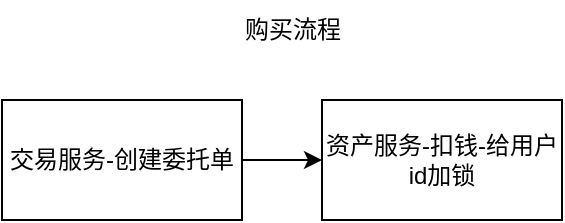 <mxfile version="24.2.2" type="github">
  <diagram name="Page-1" id="XT1h4gcSgJv49bmkkCZl">
    <mxGraphModel dx="360" dy="191" grid="1" gridSize="10" guides="1" tooltips="1" connect="1" arrows="1" fold="1" page="1" pageScale="1" pageWidth="827" pageHeight="1169" math="0" shadow="0">
      <root>
        <mxCell id="0" />
        <mxCell id="1" parent="0" />
        <mxCell id="uaMQ9CX6y1vKgLMHjzCg-2" value="交易服务-创建委托单" style="rounded=0;whiteSpace=wrap;html=1;" vertex="1" parent="1">
          <mxGeometry x="160" y="190" width="120" height="60" as="geometry" />
        </mxCell>
        <mxCell id="uaMQ9CX6y1vKgLMHjzCg-3" value="购买流程" style="text;html=1;align=center;verticalAlign=middle;resizable=0;points=[];autosize=1;strokeColor=none;fillColor=none;" vertex="1" parent="1">
          <mxGeometry x="270" y="140" width="70" height="30" as="geometry" />
        </mxCell>
        <mxCell id="uaMQ9CX6y1vKgLMHjzCg-4" value="" style="endArrow=classic;html=1;rounded=0;exitX=1;exitY=0.5;exitDx=0;exitDy=0;" edge="1" parent="1" source="uaMQ9CX6y1vKgLMHjzCg-2" target="uaMQ9CX6y1vKgLMHjzCg-5">
          <mxGeometry width="50" height="50" relative="1" as="geometry">
            <mxPoint x="390" y="350" as="sourcePoint" />
            <mxPoint x="340" y="220" as="targetPoint" />
          </mxGeometry>
        </mxCell>
        <mxCell id="uaMQ9CX6y1vKgLMHjzCg-5" value="资产服务-扣钱-给用户id加锁" style="rounded=0;whiteSpace=wrap;html=1;" vertex="1" parent="1">
          <mxGeometry x="320" y="190" width="120" height="60" as="geometry" />
        </mxCell>
      </root>
    </mxGraphModel>
  </diagram>
</mxfile>
